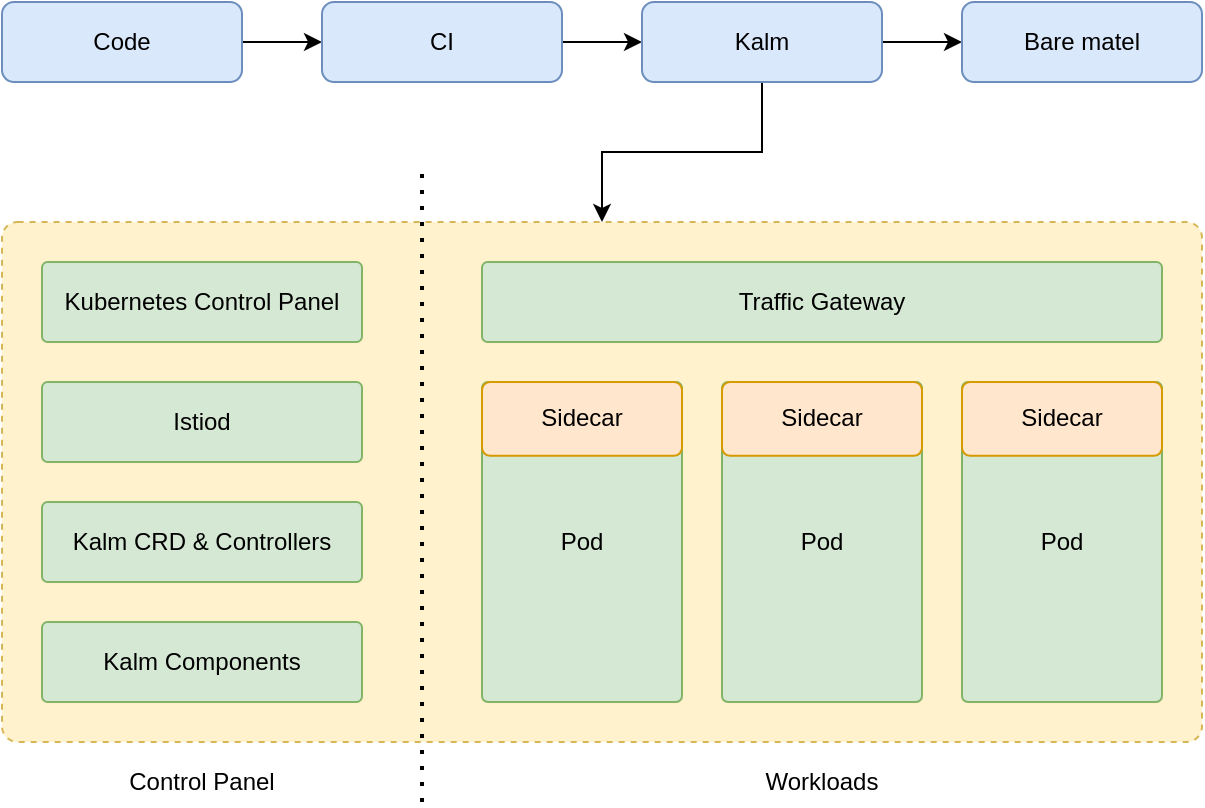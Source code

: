 <mxfile version="14.4.2" type="github">
  <diagram id="TikBPhZSroL73MncfeDM" name="Page-1">
    <mxGraphModel dx="1338" dy="652" grid="1" gridSize="10" guides="1" tooltips="1" connect="1" arrows="1" fold="1" page="1" pageScale="1" pageWidth="827" pageHeight="1169" math="0" shadow="0">
      <root>
        <mxCell id="0" />
        <mxCell id="1" parent="0" />
        <mxCell id="tvKTdAOFvS-dG-FHzSqW-6" style="edgeStyle=orthogonalEdgeStyle;rounded=0;orthogonalLoop=1;jettySize=auto;html=1;exitX=1;exitY=0.5;exitDx=0;exitDy=0;entryX=0;entryY=0.5;entryDx=0;entryDy=0;" edge="1" parent="1" source="tvKTdAOFvS-dG-FHzSqW-1" target="tvKTdAOFvS-dG-FHzSqW-2">
          <mxGeometry relative="1" as="geometry" />
        </mxCell>
        <mxCell id="tvKTdAOFvS-dG-FHzSqW-1" value="Code" style="rounded=1;whiteSpace=wrap;html=1;fillColor=#dae8fc;strokeColor=#6c8ebf;" vertex="1" parent="1">
          <mxGeometry x="120" y="400" width="120" height="40" as="geometry" />
        </mxCell>
        <mxCell id="tvKTdAOFvS-dG-FHzSqW-7" style="edgeStyle=orthogonalEdgeStyle;rounded=0;orthogonalLoop=1;jettySize=auto;html=1;exitX=1;exitY=0.5;exitDx=0;exitDy=0;" edge="1" parent="1" source="tvKTdAOFvS-dG-FHzSqW-2" target="tvKTdAOFvS-dG-FHzSqW-3">
          <mxGeometry relative="1" as="geometry" />
        </mxCell>
        <mxCell id="tvKTdAOFvS-dG-FHzSqW-2" value="CI" style="rounded=1;whiteSpace=wrap;html=1;fillColor=#dae8fc;strokeColor=#6c8ebf;" vertex="1" parent="1">
          <mxGeometry x="280" y="400" width="120" height="40" as="geometry" />
        </mxCell>
        <mxCell id="tvKTdAOFvS-dG-FHzSqW-8" style="edgeStyle=orthogonalEdgeStyle;rounded=0;orthogonalLoop=1;jettySize=auto;html=1;exitX=1;exitY=0.5;exitDx=0;exitDy=0;entryX=0;entryY=0.5;entryDx=0;entryDy=0;" edge="1" parent="1" source="tvKTdAOFvS-dG-FHzSqW-3" target="tvKTdAOFvS-dG-FHzSqW-4">
          <mxGeometry relative="1" as="geometry" />
        </mxCell>
        <mxCell id="tvKTdAOFvS-dG-FHzSqW-14" style="edgeStyle=orthogonalEdgeStyle;rounded=0;orthogonalLoop=1;jettySize=auto;html=1;exitX=0.5;exitY=1;exitDx=0;exitDy=0;" edge="1" parent="1" source="tvKTdAOFvS-dG-FHzSqW-3" target="tvKTdAOFvS-dG-FHzSqW-9">
          <mxGeometry relative="1" as="geometry" />
        </mxCell>
        <mxCell id="tvKTdAOFvS-dG-FHzSqW-3" value="Kalm" style="rounded=1;whiteSpace=wrap;html=1;fillColor=#dae8fc;strokeColor=#6c8ebf;" vertex="1" parent="1">
          <mxGeometry x="440" y="400" width="120" height="40" as="geometry" />
        </mxCell>
        <mxCell id="tvKTdAOFvS-dG-FHzSqW-4" value="Bare matel" style="rounded=1;whiteSpace=wrap;html=1;fillColor=#dae8fc;strokeColor=#6c8ebf;" vertex="1" parent="1">
          <mxGeometry x="600" y="400" width="120" height="40" as="geometry" />
        </mxCell>
        <mxCell id="tvKTdAOFvS-dG-FHzSqW-9" value="" style="rounded=1;whiteSpace=wrap;html=1;fillColor=#fff2cc;arcSize=3;dashed=1;strokeColor=#d6b656;" vertex="1" parent="1">
          <mxGeometry x="120" y="510" width="600" height="260" as="geometry" />
        </mxCell>
        <mxCell id="tvKTdAOFvS-dG-FHzSqW-16" value="Kubernetes Control Panel" style="rounded=1;whiteSpace=wrap;html=1;fillColor=#d5e8d4;strokeColor=#82b366;arcSize=7;" vertex="1" parent="1">
          <mxGeometry x="140" y="530" width="160" height="40" as="geometry" />
        </mxCell>
        <mxCell id="tvKTdAOFvS-dG-FHzSqW-28" value="Traffic Gateway" style="rounded=1;whiteSpace=wrap;html=1;fillColor=#d5e8d4;strokeColor=#82b366;arcSize=7;" vertex="1" parent="1">
          <mxGeometry x="360" y="530" width="340" height="40" as="geometry" />
        </mxCell>
        <mxCell id="tvKTdAOFvS-dG-FHzSqW-43" value="Istiod" style="rounded=1;whiteSpace=wrap;html=1;fillColor=#d5e8d4;strokeColor=#82b366;arcSize=7;" vertex="1" parent="1">
          <mxGeometry x="140" y="590" width="160" height="40" as="geometry" />
        </mxCell>
        <mxCell id="tvKTdAOFvS-dG-FHzSqW-44" value="Kalm CRD &amp;amp; Controllers" style="rounded=1;whiteSpace=wrap;html=1;fillColor=#d5e8d4;strokeColor=#82b366;arcSize=7;" vertex="1" parent="1">
          <mxGeometry x="140" y="650" width="160" height="40" as="geometry" />
        </mxCell>
        <mxCell id="tvKTdAOFvS-dG-FHzSqW-54" value="Kalm Components" style="rounded=1;whiteSpace=wrap;html=1;fillColor=#d5e8d4;strokeColor=#82b366;arcSize=7;" vertex="1" parent="1">
          <mxGeometry x="140" y="710" width="160" height="40" as="geometry" />
        </mxCell>
        <mxCell id="tvKTdAOFvS-dG-FHzSqW-61" value="" style="group" vertex="1" connectable="0" parent="1">
          <mxGeometry x="600" y="590" width="100" height="160" as="geometry" />
        </mxCell>
        <mxCell id="tvKTdAOFvS-dG-FHzSqW-62" value="Pod" style="rounded=1;whiteSpace=wrap;html=1;fillColor=#d5e8d4;strokeColor=#82b366;arcSize=3;" vertex="1" parent="tvKTdAOFvS-dG-FHzSqW-61">
          <mxGeometry width="100" height="160.0" as="geometry" />
        </mxCell>
        <mxCell id="tvKTdAOFvS-dG-FHzSqW-63" value="Sidecar" style="rounded=1;whiteSpace=wrap;html=1;fillColor=#ffe6cc;strokeColor=#d79b00;arcSize=11;" vertex="1" parent="tvKTdAOFvS-dG-FHzSqW-61">
          <mxGeometry width="100" height="36.923" as="geometry" />
        </mxCell>
        <mxCell id="tvKTdAOFvS-dG-FHzSqW-64" value="" style="group" vertex="1" connectable="0" parent="1">
          <mxGeometry x="480" y="590" width="100" height="160" as="geometry" />
        </mxCell>
        <mxCell id="tvKTdAOFvS-dG-FHzSqW-65" value="Pod" style="rounded=1;whiteSpace=wrap;html=1;fillColor=#d5e8d4;strokeColor=#82b366;arcSize=3;" vertex="1" parent="tvKTdAOFvS-dG-FHzSqW-64">
          <mxGeometry width="100" height="160.0" as="geometry" />
        </mxCell>
        <mxCell id="tvKTdAOFvS-dG-FHzSqW-66" value="Sidecar" style="rounded=1;whiteSpace=wrap;html=1;fillColor=#ffe6cc;strokeColor=#d79b00;arcSize=11;" vertex="1" parent="tvKTdAOFvS-dG-FHzSqW-64">
          <mxGeometry width="100" height="36.923" as="geometry" />
        </mxCell>
        <mxCell id="tvKTdAOFvS-dG-FHzSqW-67" value="" style="group" vertex="1" connectable="0" parent="1">
          <mxGeometry x="360" y="590" width="100" height="160" as="geometry" />
        </mxCell>
        <mxCell id="tvKTdAOFvS-dG-FHzSqW-68" value="Pod" style="rounded=1;whiteSpace=wrap;html=1;fillColor=#d5e8d4;strokeColor=#82b366;arcSize=3;" vertex="1" parent="tvKTdAOFvS-dG-FHzSqW-67">
          <mxGeometry width="100" height="160.0" as="geometry" />
        </mxCell>
        <mxCell id="tvKTdAOFvS-dG-FHzSqW-69" value="Sidecar" style="rounded=1;whiteSpace=wrap;html=1;fillColor=#ffe6cc;strokeColor=#d79b00;arcSize=11;" vertex="1" parent="tvKTdAOFvS-dG-FHzSqW-67">
          <mxGeometry width="100" height="36.923" as="geometry" />
        </mxCell>
        <mxCell id="tvKTdAOFvS-dG-FHzSqW-70" value="" style="endArrow=none;dashed=1;html=1;dashPattern=1 3;strokeWidth=2;" edge="1" parent="1">
          <mxGeometry width="50" height="50" relative="1" as="geometry">
            <mxPoint x="330" y="800" as="sourcePoint" />
            <mxPoint x="330" y="480" as="targetPoint" />
          </mxGeometry>
        </mxCell>
        <mxCell id="tvKTdAOFvS-dG-FHzSqW-71" value="Control Panel" style="text;html=1;strokeColor=none;fillColor=none;align=center;verticalAlign=middle;whiteSpace=wrap;rounded=0;dashed=1;" vertex="1" parent="1">
          <mxGeometry x="150" y="780" width="140" height="20" as="geometry" />
        </mxCell>
        <mxCell id="tvKTdAOFvS-dG-FHzSqW-72" value="Workloads" style="text;html=1;strokeColor=none;fillColor=none;align=center;verticalAlign=middle;whiteSpace=wrap;rounded=0;dashed=1;" vertex="1" parent="1">
          <mxGeometry x="460" y="780" width="140" height="20" as="geometry" />
        </mxCell>
      </root>
    </mxGraphModel>
  </diagram>
</mxfile>
